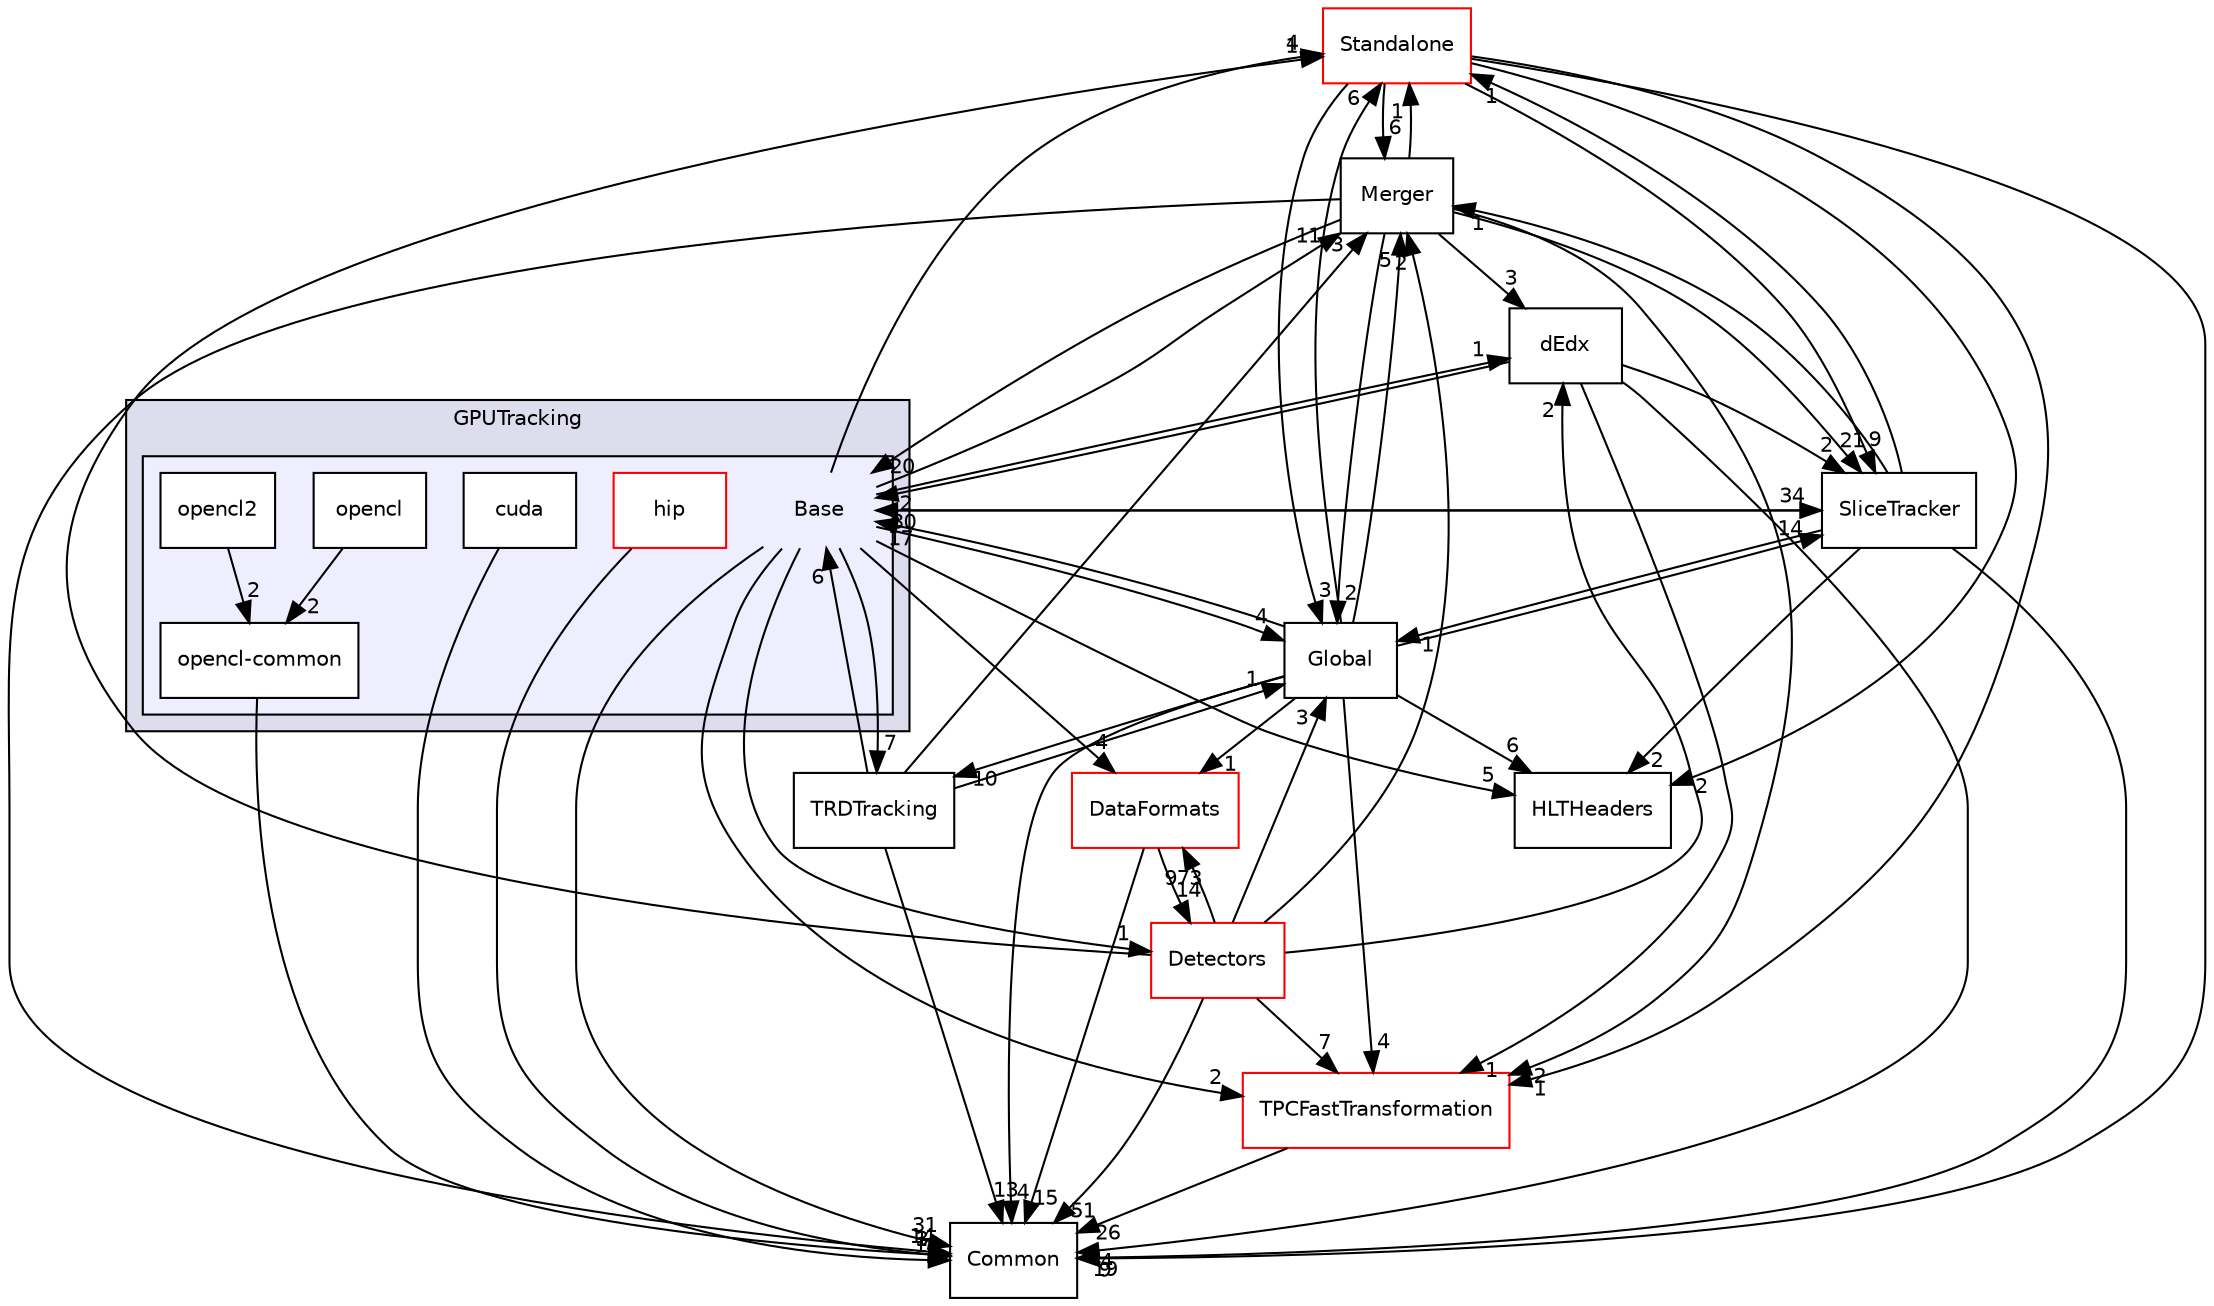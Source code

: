 digraph "/home/travis/build/AliceO2Group/AliceO2/GPU/GPUTracking/Base" {
  bgcolor=transparent;
  compound=true
  node [ fontsize="10", fontname="Helvetica"];
  edge [ labelfontsize="10", labelfontname="Helvetica"];
  subgraph clusterdir_77030b149987c946eb2e85728f65acc0 {
    graph [ bgcolor="#ddddee", pencolor="black", label="GPUTracking" fontname="Helvetica", fontsize="10", URL="dir_77030b149987c946eb2e85728f65acc0.html"]
  subgraph clusterdir_442920581a03c66cf8c08ae559108050 {
    graph [ bgcolor="#eeeeff", pencolor="black", label="" URL="dir_442920581a03c66cf8c08ae559108050.html"];
    dir_442920581a03c66cf8c08ae559108050 [shape=plaintext label="Base"];
    dir_44f6faec267407beaa69ae736e18f3f7 [shape=box label="cuda" color="black" fillcolor="white" style="filled" URL="dir_44f6faec267407beaa69ae736e18f3f7.html"];
    dir_236e6b352f5b490d1495933397d231fa [shape=box label="hip" color="red" fillcolor="white" style="filled" URL="dir_236e6b352f5b490d1495933397d231fa.html"];
    dir_a6471883bbc81da637ab65d8b1c53134 [shape=box label="opencl" color="black" fillcolor="white" style="filled" URL="dir_a6471883bbc81da637ab65d8b1c53134.html"];
    dir_6a038b5a887c8ead4833719d3dab2a78 [shape=box label="opencl-common" color="black" fillcolor="white" style="filled" URL="dir_6a038b5a887c8ead4833719d3dab2a78.html"];
    dir_8b96eecea4699b6ef5992c82af7d2455 [shape=box label="opencl2" color="black" fillcolor="white" style="filled" URL="dir_8b96eecea4699b6ef5992c82af7d2455.html"];
  }
  }
  dir_6d1e342cb6193ce32747aa0856bf9c1e [shape=box label="HLTHeaders" URL="dir_6d1e342cb6193ce32747aa0856bf9c1e.html"];
  dir_c5c2054ad45a3325316df490e5ea9aa8 [shape=box label="TRDTracking" URL="dir_c5c2054ad45a3325316df490e5ea9aa8.html"];
  dir_808d5540d0c117816a4e0e1b180c8334 [shape=box label="Merger" URL="dir_808d5540d0c117816a4e0e1b180c8334.html"];
  dir_ba48ca66118492a4424f86e9da0f6902 [shape=box label="Common" URL="dir_ba48ca66118492a4424f86e9da0f6902.html"];
  dir_289ec97c7adb65139f0eb8343d5d21ae [shape=box label="Standalone" color="red" URL="dir_289ec97c7adb65139f0eb8343d5d21ae.html"];
  dir_051dca18e802f8e9474f2e30d29c04e0 [shape=box label="Detectors" color="red" URL="dir_051dca18e802f8e9474f2e30d29c04e0.html"];
  dir_ee87ad93049d1677c6ffb88a968be9d4 [shape=box label="TPCFastTransformation" color="red" URL="dir_ee87ad93049d1677c6ffb88a968be9d4.html"];
  dir_b1dd2c3d7fcd0d0d24ad7c8634d4eb04 [shape=box label="Global" URL="dir_b1dd2c3d7fcd0d0d24ad7c8634d4eb04.html"];
  dir_b1a191f241d56beebc4ffdb42af892eb [shape=box label="SliceTracker" URL="dir_b1a191f241d56beebc4ffdb42af892eb.html"];
  dir_2171f7ec022c5423887b07c69b2f5b48 [shape=box label="DataFormats" color="red" URL="dir_2171f7ec022c5423887b07c69b2f5b48.html"];
  dir_f24168b904cb028f219a4716c0405caf [shape=box label="dEdx" URL="dir_f24168b904cb028f219a4716c0405caf.html"];
  dir_c5c2054ad45a3325316df490e5ea9aa8->dir_808d5540d0c117816a4e0e1b180c8334 [headlabel="3", labeldistance=1.5 headhref="dir_000697_000684.html"];
  dir_c5c2054ad45a3325316df490e5ea9aa8->dir_ba48ca66118492a4424f86e9da0f6902 [headlabel="13", labeldistance=1.5 headhref="dir_000697_000668.html"];
  dir_c5c2054ad45a3325316df490e5ea9aa8->dir_442920581a03c66cf8c08ae559108050 [headlabel="6", labeldistance=1.5 headhref="dir_000697_000670.html"];
  dir_c5c2054ad45a3325316df490e5ea9aa8->dir_b1dd2c3d7fcd0d0d24ad7c8634d4eb04 [headlabel="1", labeldistance=1.5 headhref="dir_000697_000680.html"];
  dir_808d5540d0c117816a4e0e1b180c8334->dir_ba48ca66118492a4424f86e9da0f6902 [headlabel="14", labeldistance=1.5 headhref="dir_000684_000668.html"];
  dir_808d5540d0c117816a4e0e1b180c8334->dir_289ec97c7adb65139f0eb8343d5d21ae [headlabel="1", labeldistance=1.5 headhref="dir_000684_000687.html"];
  dir_808d5540d0c117816a4e0e1b180c8334->dir_ee87ad93049d1677c6ffb88a968be9d4 [headlabel="2", labeldistance=1.5 headhref="dir_000684_000698.html"];
  dir_808d5540d0c117816a4e0e1b180c8334->dir_442920581a03c66cf8c08ae559108050 [headlabel="20", labeldistance=1.5 headhref="dir_000684_000670.html"];
  dir_808d5540d0c117816a4e0e1b180c8334->dir_b1dd2c3d7fcd0d0d24ad7c8634d4eb04 [headlabel="2", labeldistance=1.5 headhref="dir_000684_000680.html"];
  dir_808d5540d0c117816a4e0e1b180c8334->dir_b1a191f241d56beebc4ffdb42af892eb [headlabel="21", labeldistance=1.5 headhref="dir_000684_000686.html"];
  dir_808d5540d0c117816a4e0e1b180c8334->dir_f24168b904cb028f219a4716c0405caf [headlabel="3", labeldistance=1.5 headhref="dir_000684_000679.html"];
  dir_289ec97c7adb65139f0eb8343d5d21ae->dir_6d1e342cb6193ce32747aa0856bf9c1e [headlabel="2", labeldistance=1.5 headhref="dir_000687_000681.html"];
  dir_289ec97c7adb65139f0eb8343d5d21ae->dir_808d5540d0c117816a4e0e1b180c8334 [headlabel="6", labeldistance=1.5 headhref="dir_000687_000684.html"];
  dir_289ec97c7adb65139f0eb8343d5d21ae->dir_ba48ca66118492a4424f86e9da0f6902 [headlabel="9", labeldistance=1.5 headhref="dir_000687_000668.html"];
  dir_289ec97c7adb65139f0eb8343d5d21ae->dir_ee87ad93049d1677c6ffb88a968be9d4 [headlabel="1", labeldistance=1.5 headhref="dir_000687_000698.html"];
  dir_289ec97c7adb65139f0eb8343d5d21ae->dir_b1dd2c3d7fcd0d0d24ad7c8634d4eb04 [headlabel="3", labeldistance=1.5 headhref="dir_000687_000680.html"];
  dir_289ec97c7adb65139f0eb8343d5d21ae->dir_b1a191f241d56beebc4ffdb42af892eb [headlabel="9", labeldistance=1.5 headhref="dir_000687_000686.html"];
  dir_44f6faec267407beaa69ae736e18f3f7->dir_ba48ca66118492a4424f86e9da0f6902 [headlabel="1", labeldistance=1.5 headhref="dir_000671_000668.html"];
  dir_051dca18e802f8e9474f2e30d29c04e0->dir_808d5540d0c117816a4e0e1b180c8334 [headlabel="2", labeldistance=1.5 headhref="dir_000039_000684.html"];
  dir_051dca18e802f8e9474f2e30d29c04e0->dir_ba48ca66118492a4424f86e9da0f6902 [headlabel="51", labeldistance=1.5 headhref="dir_000039_000668.html"];
  dir_051dca18e802f8e9474f2e30d29c04e0->dir_289ec97c7adb65139f0eb8343d5d21ae [headlabel="1", labeldistance=1.5 headhref="dir_000039_000687.html"];
  dir_051dca18e802f8e9474f2e30d29c04e0->dir_ee87ad93049d1677c6ffb88a968be9d4 [headlabel="7", labeldistance=1.5 headhref="dir_000039_000698.html"];
  dir_051dca18e802f8e9474f2e30d29c04e0->dir_b1dd2c3d7fcd0d0d24ad7c8634d4eb04 [headlabel="3", labeldistance=1.5 headhref="dir_000039_000680.html"];
  dir_051dca18e802f8e9474f2e30d29c04e0->dir_2171f7ec022c5423887b07c69b2f5b48 [headlabel="973", labeldistance=1.5 headhref="dir_000039_000076.html"];
  dir_051dca18e802f8e9474f2e30d29c04e0->dir_f24168b904cb028f219a4716c0405caf [headlabel="2", labeldistance=1.5 headhref="dir_000039_000679.html"];
  dir_ee87ad93049d1677c6ffb88a968be9d4->dir_ba48ca66118492a4424f86e9da0f6902 [headlabel="26", labeldistance=1.5 headhref="dir_000698_000668.html"];
  dir_8b96eecea4699b6ef5992c82af7d2455->dir_6a038b5a887c8ead4833719d3dab2a78 [headlabel="2", labeldistance=1.5 headhref="dir_000676_000674.html"];
  dir_442920581a03c66cf8c08ae559108050->dir_6d1e342cb6193ce32747aa0856bf9c1e [headlabel="5", labeldistance=1.5 headhref="dir_000670_000681.html"];
  dir_442920581a03c66cf8c08ae559108050->dir_c5c2054ad45a3325316df490e5ea9aa8 [headlabel="7", labeldistance=1.5 headhref="dir_000670_000697.html"];
  dir_442920581a03c66cf8c08ae559108050->dir_808d5540d0c117816a4e0e1b180c8334 [headlabel="11", labeldistance=1.5 headhref="dir_000670_000684.html"];
  dir_442920581a03c66cf8c08ae559108050->dir_ba48ca66118492a4424f86e9da0f6902 [headlabel="31", labeldistance=1.5 headhref="dir_000670_000668.html"];
  dir_442920581a03c66cf8c08ae559108050->dir_289ec97c7adb65139f0eb8343d5d21ae [headlabel="4", labeldistance=1.5 headhref="dir_000670_000687.html"];
  dir_442920581a03c66cf8c08ae559108050->dir_051dca18e802f8e9474f2e30d29c04e0 [headlabel="1", labeldistance=1.5 headhref="dir_000670_000039.html"];
  dir_442920581a03c66cf8c08ae559108050->dir_ee87ad93049d1677c6ffb88a968be9d4 [headlabel="2", labeldistance=1.5 headhref="dir_000670_000698.html"];
  dir_442920581a03c66cf8c08ae559108050->dir_b1dd2c3d7fcd0d0d24ad7c8634d4eb04 [headlabel="4", labeldistance=1.5 headhref="dir_000670_000680.html"];
  dir_442920581a03c66cf8c08ae559108050->dir_b1a191f241d56beebc4ffdb42af892eb [headlabel="34", labeldistance=1.5 headhref="dir_000670_000686.html"];
  dir_442920581a03c66cf8c08ae559108050->dir_2171f7ec022c5423887b07c69b2f5b48 [headlabel="4", labeldistance=1.5 headhref="dir_000670_000076.html"];
  dir_442920581a03c66cf8c08ae559108050->dir_f24168b904cb028f219a4716c0405caf [headlabel="1", labeldistance=1.5 headhref="dir_000670_000679.html"];
  dir_6a038b5a887c8ead4833719d3dab2a78->dir_ba48ca66118492a4424f86e9da0f6902 [headlabel="1", labeldistance=1.5 headhref="dir_000674_000668.html"];
  dir_b1dd2c3d7fcd0d0d24ad7c8634d4eb04->dir_6d1e342cb6193ce32747aa0856bf9c1e [headlabel="6", labeldistance=1.5 headhref="dir_000680_000681.html"];
  dir_b1dd2c3d7fcd0d0d24ad7c8634d4eb04->dir_c5c2054ad45a3325316df490e5ea9aa8 [headlabel="10", labeldistance=1.5 headhref="dir_000680_000697.html"];
  dir_b1dd2c3d7fcd0d0d24ad7c8634d4eb04->dir_ba48ca66118492a4424f86e9da0f6902 [headlabel="4", labeldistance=1.5 headhref="dir_000680_000668.html"];
  dir_b1dd2c3d7fcd0d0d24ad7c8634d4eb04->dir_808d5540d0c117816a4e0e1b180c8334 [headlabel="5", labeldistance=1.5 headhref="dir_000680_000684.html"];
  dir_b1dd2c3d7fcd0d0d24ad7c8634d4eb04->dir_289ec97c7adb65139f0eb8343d5d21ae [headlabel="6", labeldistance=1.5 headhref="dir_000680_000687.html"];
  dir_b1dd2c3d7fcd0d0d24ad7c8634d4eb04->dir_ee87ad93049d1677c6ffb88a968be9d4 [headlabel="4", labeldistance=1.5 headhref="dir_000680_000698.html"];
  dir_b1dd2c3d7fcd0d0d24ad7c8634d4eb04->dir_442920581a03c66cf8c08ae559108050 [headlabel="17", labeldistance=1.5 headhref="dir_000680_000670.html"];
  dir_b1dd2c3d7fcd0d0d24ad7c8634d4eb04->dir_b1a191f241d56beebc4ffdb42af892eb [headlabel="14", labeldistance=1.5 headhref="dir_000680_000686.html"];
  dir_b1dd2c3d7fcd0d0d24ad7c8634d4eb04->dir_2171f7ec022c5423887b07c69b2f5b48 [headlabel="1", labeldistance=1.5 headhref="dir_000680_000076.html"];
  dir_b1a191f241d56beebc4ffdb42af892eb->dir_6d1e342cb6193ce32747aa0856bf9c1e [headlabel="2", labeldistance=1.5 headhref="dir_000686_000681.html"];
  dir_b1a191f241d56beebc4ffdb42af892eb->dir_808d5540d0c117816a4e0e1b180c8334 [headlabel="1", labeldistance=1.5 headhref="dir_000686_000684.html"];
  dir_b1a191f241d56beebc4ffdb42af892eb->dir_ba48ca66118492a4424f86e9da0f6902 [headlabel="19", labeldistance=1.5 headhref="dir_000686_000668.html"];
  dir_b1a191f241d56beebc4ffdb42af892eb->dir_289ec97c7adb65139f0eb8343d5d21ae [headlabel="1", labeldistance=1.5 headhref="dir_000686_000687.html"];
  dir_b1a191f241d56beebc4ffdb42af892eb->dir_442920581a03c66cf8c08ae559108050 [headlabel="30", labeldistance=1.5 headhref="dir_000686_000670.html"];
  dir_b1a191f241d56beebc4ffdb42af892eb->dir_b1dd2c3d7fcd0d0d24ad7c8634d4eb04 [headlabel="1", labeldistance=1.5 headhref="dir_000686_000680.html"];
  dir_a6471883bbc81da637ab65d8b1c53134->dir_6a038b5a887c8ead4833719d3dab2a78 [headlabel="2", labeldistance=1.5 headhref="dir_000675_000674.html"];
  dir_236e6b352f5b490d1495933397d231fa->dir_ba48ca66118492a4424f86e9da0f6902 [headlabel="3", labeldistance=1.5 headhref="dir_000672_000668.html"];
  dir_2171f7ec022c5423887b07c69b2f5b48->dir_ba48ca66118492a4424f86e9da0f6902 [headlabel="15", labeldistance=1.5 headhref="dir_000076_000668.html"];
  dir_2171f7ec022c5423887b07c69b2f5b48->dir_051dca18e802f8e9474f2e30d29c04e0 [headlabel="14", labeldistance=1.5 headhref="dir_000076_000039.html"];
  dir_f24168b904cb028f219a4716c0405caf->dir_ba48ca66118492a4424f86e9da0f6902 [headlabel="4", labeldistance=1.5 headhref="dir_000679_000668.html"];
  dir_f24168b904cb028f219a4716c0405caf->dir_ee87ad93049d1677c6ffb88a968be9d4 [headlabel="1", labeldistance=1.5 headhref="dir_000679_000698.html"];
  dir_f24168b904cb028f219a4716c0405caf->dir_442920581a03c66cf8c08ae559108050 [headlabel="2", labeldistance=1.5 headhref="dir_000679_000670.html"];
  dir_f24168b904cb028f219a4716c0405caf->dir_b1a191f241d56beebc4ffdb42af892eb [headlabel="2", labeldistance=1.5 headhref="dir_000679_000686.html"];
}
